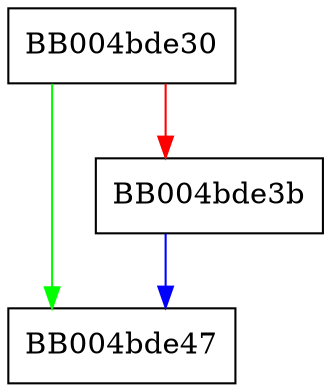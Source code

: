 digraph ossl_quic_sstream_mark_lost_fin {
  node [shape="box"];
  graph [splines=ortho];
  BB004bde30 -> BB004bde47 [color="green"];
  BB004bde30 -> BB004bde3b [color="red"];
  BB004bde3b -> BB004bde47 [color="blue"];
}